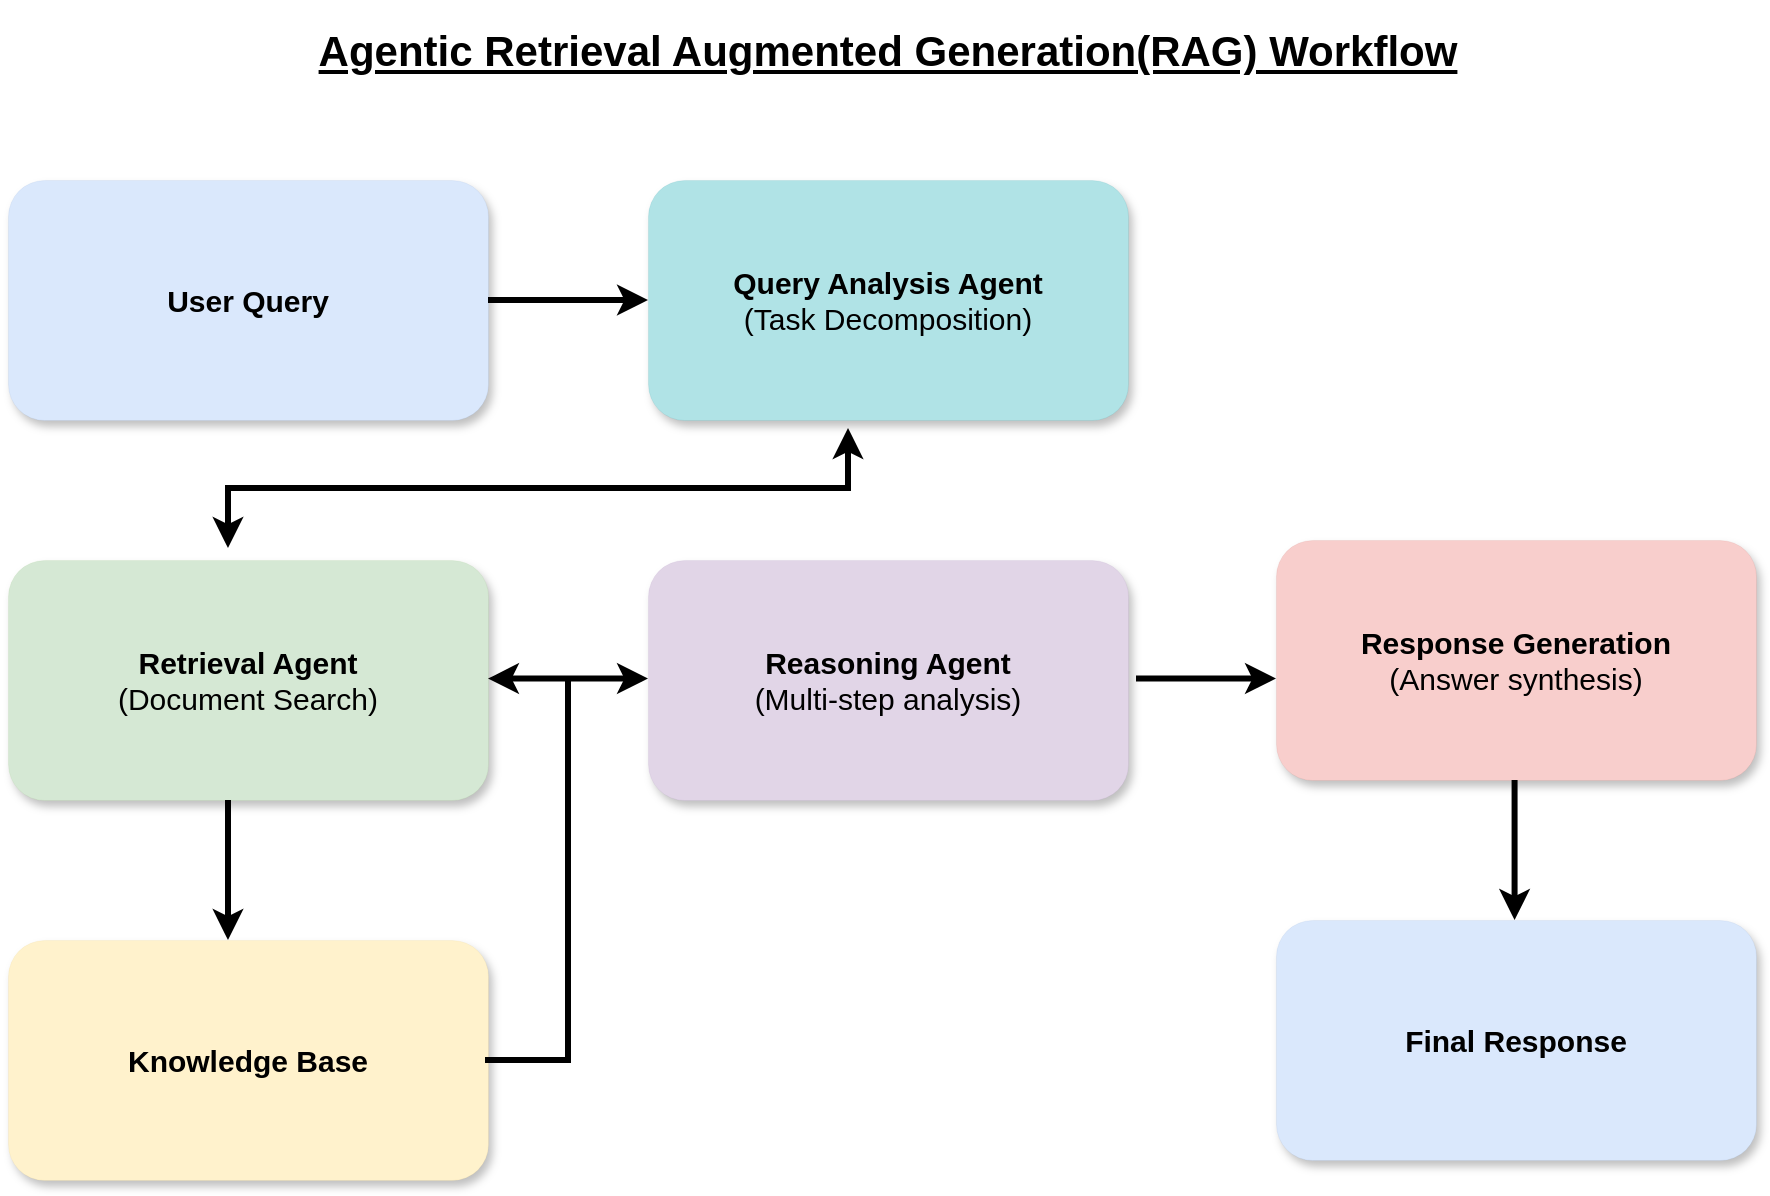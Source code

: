 <mxfile version="24.8.4">
  <diagram name="Page-1" id="Rb8yjCPoi1Jb1c2iFkYs">
    <mxGraphModel dx="1853" dy="1854" grid="1" gridSize="10" guides="1" tooltips="1" connect="1" arrows="1" fold="1" page="1" pageScale="1" pageWidth="827" pageHeight="1169" math="0" shadow="0">
      <root>
        <mxCell id="0" />
        <mxCell id="1" parent="0" />
        <mxCell id="aYPkvHp1ythVZZEVIGe8-1" value="&lt;b&gt;&lt;font style=&quot;font-size: 15px;&quot;&gt;User Query&lt;/font&gt;&lt;/b&gt;" style="rounded=1;whiteSpace=wrap;html=1;fillColor=#dae8fc;strokeColor=#6c8ebf;shadow=1;glass=0;strokeWidth=0;" vertex="1" parent="1">
          <mxGeometry x="-50" width="240" height="120" as="geometry" />
        </mxCell>
        <mxCell id="aYPkvHp1ythVZZEVIGe8-3" value="&lt;b style=&quot;font-size: 15px;&quot;&gt;&lt;font style=&quot;font-size: 15px;&quot;&gt;Query Analysis Agent&lt;/font&gt;&lt;/b&gt;&lt;div style=&quot;font-size: 15px;&quot;&gt;&lt;font style=&quot;font-size: 15px;&quot;&gt;(Task Decomposition)&lt;/font&gt;&lt;/div&gt;" style="rounded=1;whiteSpace=wrap;html=1;fillColor=#b0e3e6;strokeColor=#0e8088;shadow=1;strokeWidth=0;" vertex="1" parent="1">
          <mxGeometry x="270" width="240" height="120" as="geometry" />
        </mxCell>
        <mxCell id="aYPkvHp1ythVZZEVIGe8-4" value="&lt;b style=&quot;font-size: 15px;&quot;&gt;&lt;font style=&quot;font-size: 15px;&quot;&gt;Retrieval Agent&lt;/font&gt;&lt;/b&gt;&lt;div style=&quot;font-size: 15px;&quot;&gt;&lt;font style=&quot;font-size: 15px;&quot;&gt;(Document Search)&lt;/font&gt;&lt;/div&gt;" style="rounded=1;whiteSpace=wrap;html=1;fillColor=#d5e8d4;strokeColor=#82b366;shadow=1;glass=0;strokeWidth=0;" vertex="1" parent="1">
          <mxGeometry x="-50" y="190" width="240" height="120" as="geometry" />
        </mxCell>
        <mxCell id="aYPkvHp1ythVZZEVIGe8-19" value="" style="edgeStyle=orthogonalEdgeStyle;rounded=0;orthogonalLoop=1;jettySize=auto;html=1;strokeWidth=3;" edge="1" parent="1">
          <mxGeometry relative="1" as="geometry">
            <mxPoint x="514" y="249.29" as="sourcePoint" />
            <mxPoint x="584" y="249.29" as="targetPoint" />
            <Array as="points">
              <mxPoint x="514" y="249.29" />
            </Array>
          </mxGeometry>
        </mxCell>
        <mxCell id="aYPkvHp1ythVZZEVIGe8-5" value="&lt;b style=&quot;font-size: 15px;&quot;&gt;&lt;font style=&quot;font-size: 15px;&quot;&gt;Reasoning Agent&lt;/font&gt;&lt;/b&gt;&lt;div style=&quot;font-size: 15px;&quot;&gt;&lt;font style=&quot;font-size: 15px;&quot;&gt;(Multi-step analysis)&lt;/font&gt;&lt;/div&gt;" style="rounded=1;whiteSpace=wrap;html=1;fillColor=#e1d5e7;strokeColor=#9673a6;shadow=1;glass=0;strokeWidth=0;" vertex="1" parent="1">
          <mxGeometry x="270" y="190" width="240" height="120" as="geometry" />
        </mxCell>
        <mxCell id="aYPkvHp1ythVZZEVIGe8-6" value="&lt;font style=&quot;font-size: 15px;&quot;&gt;&lt;b&gt;Response Generation&lt;/b&gt;&lt;br&gt;(Answer synthesis)&lt;/font&gt;" style="rounded=1;whiteSpace=wrap;html=1;fillColor=#f8cecc;strokeColor=#b85450;shadow=1;glass=0;strokeWidth=0;" vertex="1" parent="1">
          <mxGeometry x="584" y="180" width="240" height="120" as="geometry" />
        </mxCell>
        <mxCell id="aYPkvHp1ythVZZEVIGe8-7" value="&lt;b&gt;&lt;font style=&quot;font-size: 15px;&quot;&gt;Knowledge Base&lt;/font&gt;&lt;/b&gt;" style="rounded=1;whiteSpace=wrap;html=1;fillColor=#fff2cc;strokeColor=#d6b656;shadow=1;glass=0;strokeWidth=0;" vertex="1" parent="1">
          <mxGeometry x="-50" y="380" width="240" height="120" as="geometry" />
        </mxCell>
        <mxCell id="aYPkvHp1ythVZZEVIGe8-8" value="&lt;b&gt;&lt;font style=&quot;font-size: 15px;&quot;&gt;Final Response&lt;/font&gt;&lt;/b&gt;" style="rounded=1;whiteSpace=wrap;html=1;fillColor=#dae8fc;strokeColor=#6c8ebf;shadow=1;glass=0;strokeWidth=0;" vertex="1" parent="1">
          <mxGeometry x="584" y="370" width="240" height="120" as="geometry" />
        </mxCell>
        <mxCell id="aYPkvHp1ythVZZEVIGe8-12" value="" style="endArrow=classic;html=1;rounded=0;strokeWidth=3;" edge="1" parent="1">
          <mxGeometry width="50" height="50" relative="1" as="geometry">
            <mxPoint x="703.29" y="300" as="sourcePoint" />
            <mxPoint x="703.29" y="370" as="targetPoint" />
          </mxGeometry>
        </mxCell>
        <mxCell id="aYPkvHp1ythVZZEVIGe8-14" value="" style="endArrow=classic;startArrow=classic;html=1;rounded=0;strokeWidth=3;" edge="1" parent="1">
          <mxGeometry width="50" height="50" relative="1" as="geometry">
            <mxPoint x="190" y="249.29" as="sourcePoint" />
            <mxPoint x="270" y="249.29" as="targetPoint" />
          </mxGeometry>
        </mxCell>
        <mxCell id="aYPkvHp1ythVZZEVIGe8-15" value="" style="endArrow=classic;html=1;rounded=0;strokeWidth=3;" edge="1" parent="1">
          <mxGeometry width="50" height="50" relative="1" as="geometry">
            <mxPoint x="60" y="310" as="sourcePoint" />
            <mxPoint x="60" y="380" as="targetPoint" />
          </mxGeometry>
        </mxCell>
        <mxCell id="aYPkvHp1ythVZZEVIGe8-18" value="" style="shape=partialRectangle;whiteSpace=wrap;html=1;bottom=0;right=0;fillColor=none;rotation=-180;strokeWidth=3;" vertex="1" parent="1">
          <mxGeometry x="190" y="250" width="40" height="190" as="geometry" />
        </mxCell>
        <mxCell id="aYPkvHp1ythVZZEVIGe8-20" value="" style="edgeStyle=orthogonalEdgeStyle;rounded=0;orthogonalLoop=1;jettySize=auto;html=1;strokeWidth=3;" edge="1" parent="1">
          <mxGeometry relative="1" as="geometry">
            <mxPoint x="190" y="60" as="sourcePoint" />
            <mxPoint x="270" y="60" as="targetPoint" />
          </mxGeometry>
        </mxCell>
        <mxCell id="aYPkvHp1ythVZZEVIGe8-21" value="&lt;b&gt;&lt;font style=&quot;font-size: 21px;&quot;&gt;&lt;u&gt;Agentic Retrieval Augmented Generation(RAG) Workflow&lt;/u&gt;&lt;/font&gt;&lt;/b&gt;" style="shape=ext;double=1;rounded=1;whiteSpace=wrap;html=1;strokeWidth=0;opacity=0;" vertex="1" parent="1">
          <mxGeometry x="-50" y="-90" width="880" height="50" as="geometry" />
        </mxCell>
        <mxCell id="aYPkvHp1ythVZZEVIGe8-30" value="" style="endArrow=classic;startArrow=classic;html=1;rounded=0;strokeWidth=3;" edge="1" parent="1">
          <mxGeometry width="50" height="50" relative="1" as="geometry">
            <mxPoint x="60" y="184" as="sourcePoint" />
            <mxPoint x="370" y="124" as="targetPoint" />
            <Array as="points">
              <mxPoint x="60" y="154" />
              <mxPoint x="370" y="154" />
            </Array>
          </mxGeometry>
        </mxCell>
      </root>
    </mxGraphModel>
  </diagram>
</mxfile>
